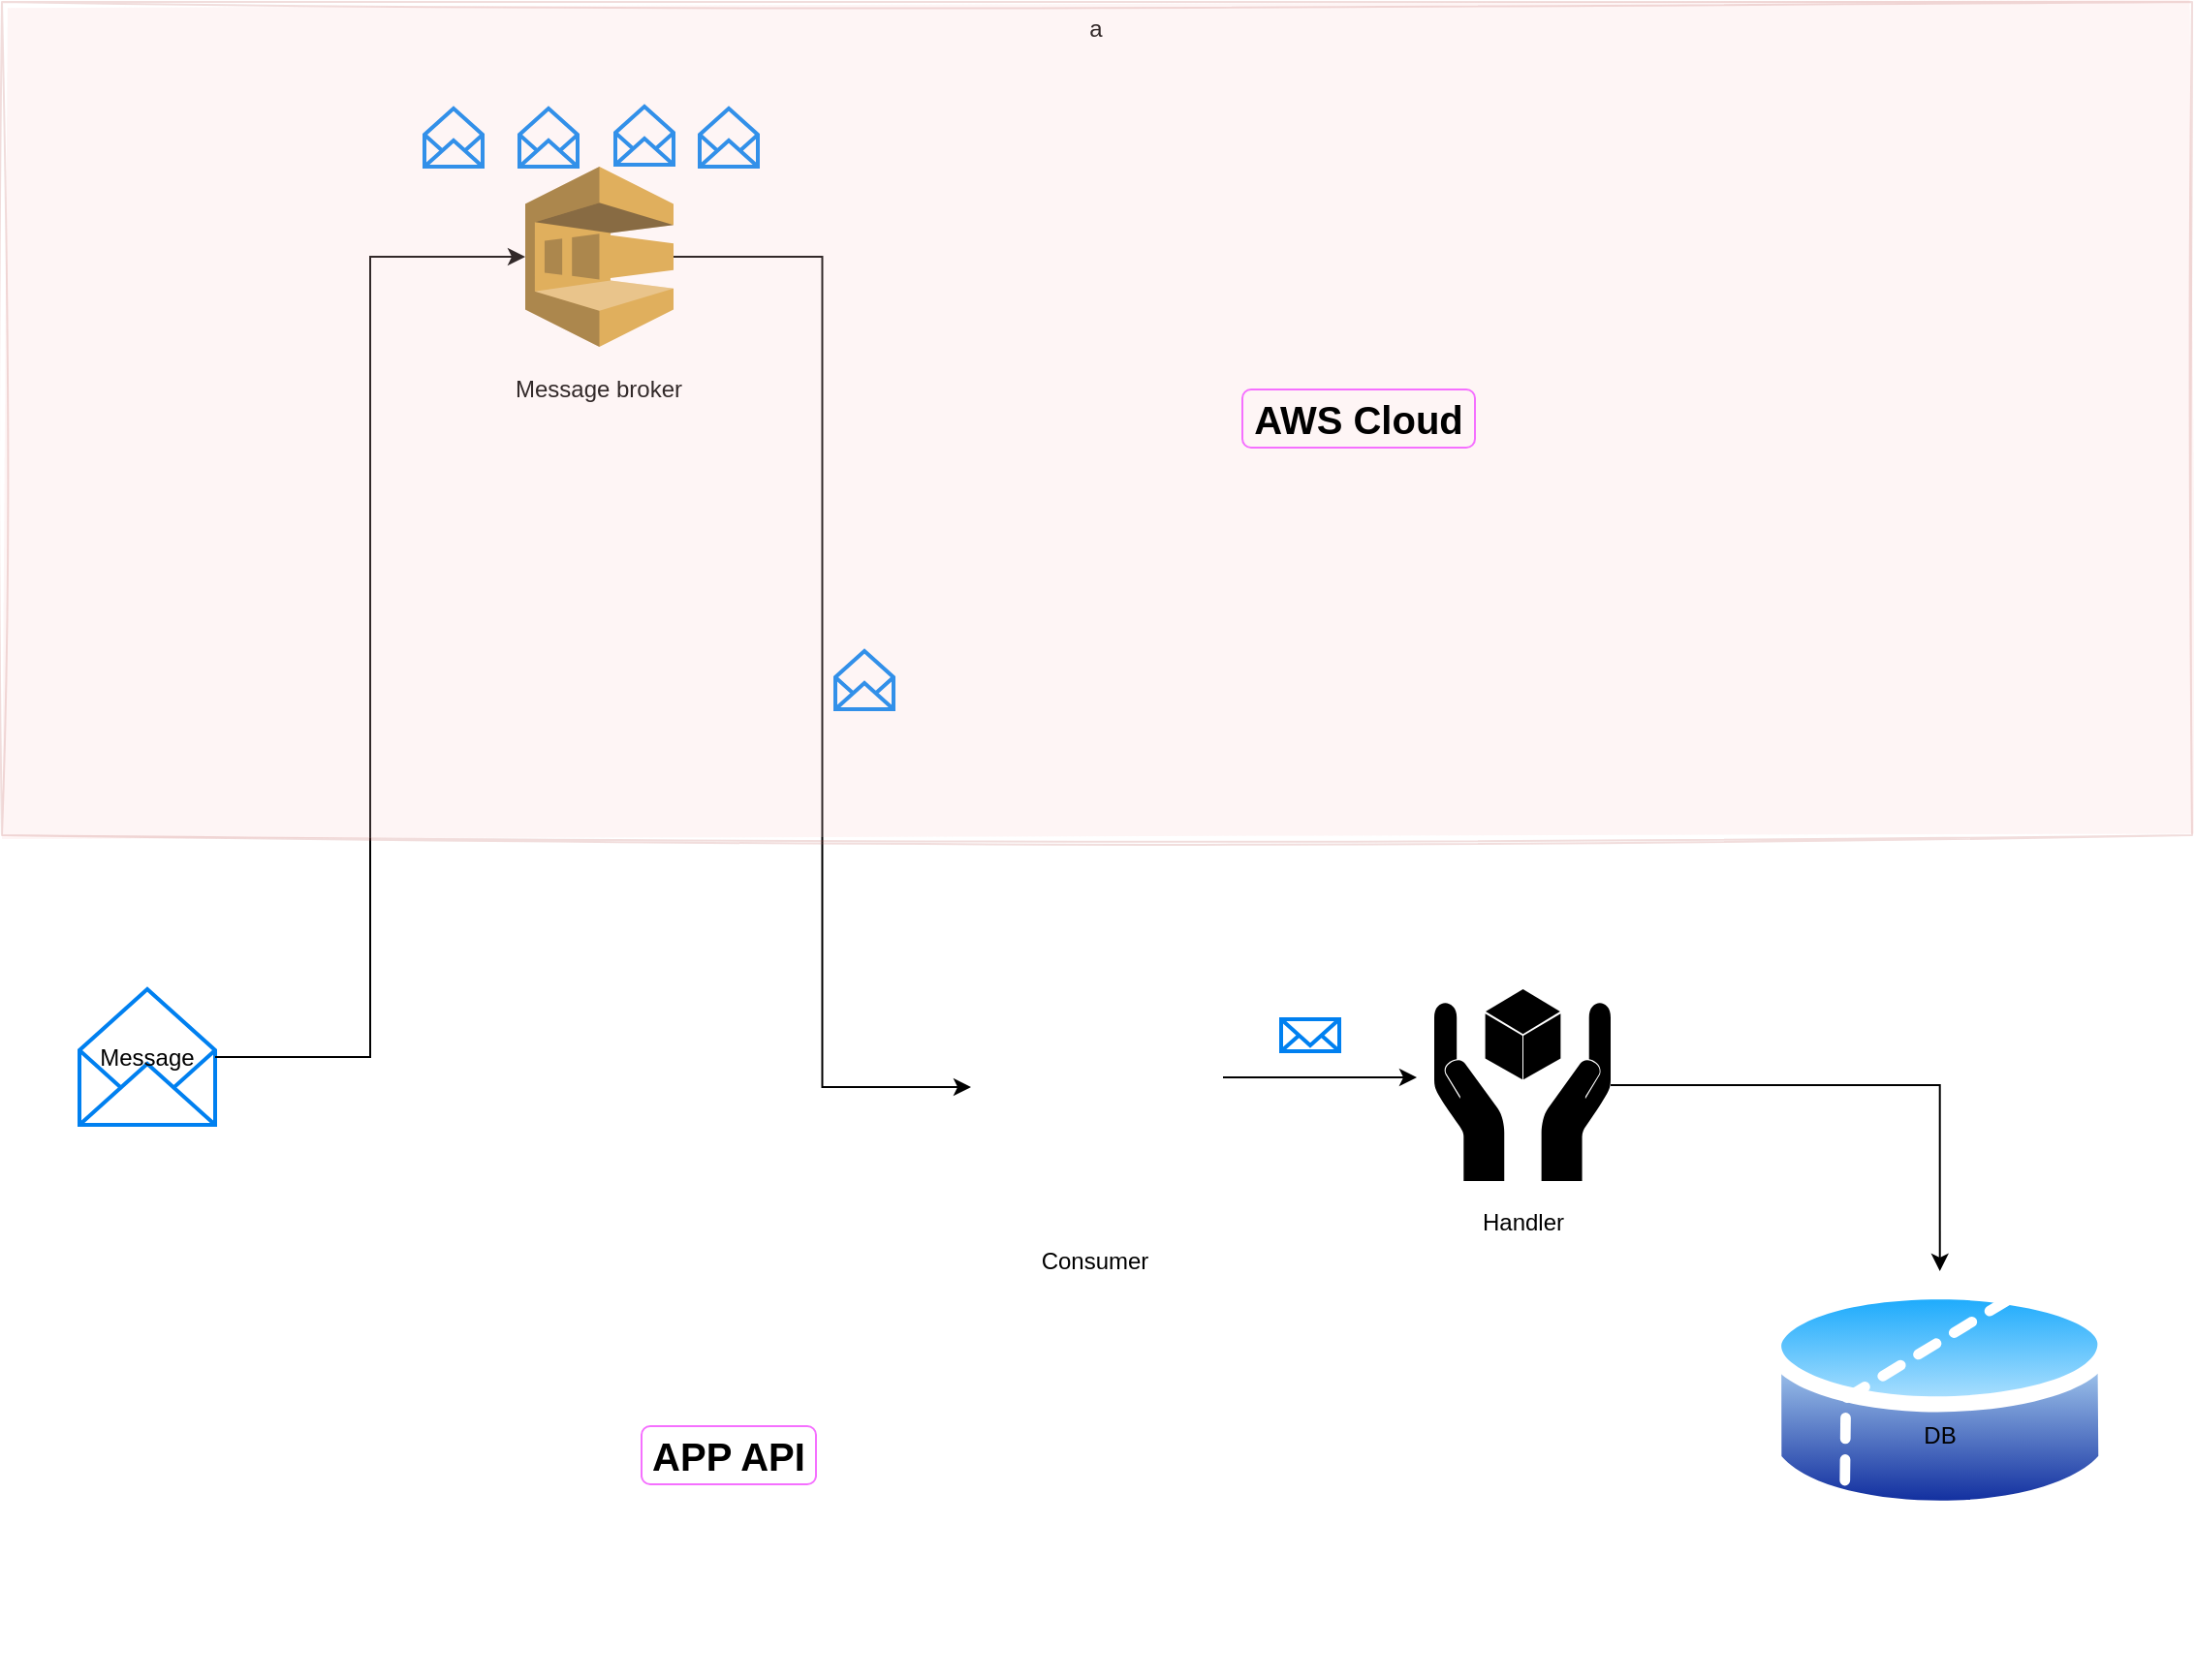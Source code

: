 <mxfile version="22.1.3" type="github">
  <diagram name="Page-1" id="4q26qJB8h1xlV2VEaWh9">
    <mxGraphModel dx="2416" dy="954" grid="1" gridSize="10" guides="1" tooltips="1" connect="1" arrows="1" fold="1" page="1" pageScale="1" pageWidth="850" pageHeight="1100" background="#ffffff" math="0" shadow="0">
      <root>
        <mxCell id="0" />
        <mxCell id="1" parent="0" />
        <mxCell id="dwCEy1wvzUhCil-UO2eu-40" value="a" style="group" vertex="1" connectable="0" parent="1">
          <mxGeometry x="-190" y="50" width="1131" height="865" as="geometry" />
        </mxCell>
        <mxCell id="dwCEy1wvzUhCil-UO2eu-1" value="" style="html=1;verticalLabelPosition=bottom;align=center;labelBackgroundColor=#ffffff;verticalAlign=top;strokeWidth=2;strokeColor=#0080F0;shadow=0;dashed=0;shape=mxgraph.ios7.icons.envelope_(empty);" vertex="1" parent="dwCEy1wvzUhCil-UO2eu-40">
          <mxGeometry x="41" y="509.5" width="70" height="70" as="geometry" />
        </mxCell>
        <mxCell id="dwCEy1wvzUhCil-UO2eu-2" value="" style="outlineConnect=0;dashed=0;verticalLabelPosition=bottom;verticalAlign=top;align=center;html=1;shape=mxgraph.aws3.sqs;fillColor=#D9A741;gradientColor=none;" vertex="1" parent="dwCEy1wvzUhCil-UO2eu-40">
          <mxGeometry x="271" y="85" width="76.5" height="93" as="geometry" />
        </mxCell>
        <mxCell id="dwCEy1wvzUhCil-UO2eu-4" value="Message&lt;br&gt;" style="text;strokeColor=none;align=center;fillColor=none;html=1;verticalAlign=middle;whiteSpace=wrap;rounded=0;" vertex="1" parent="dwCEy1wvzUhCil-UO2eu-40">
          <mxGeometry x="46" y="530" width="60" height="30" as="geometry" />
        </mxCell>
        <mxCell id="dwCEy1wvzUhCil-UO2eu-5" style="edgeStyle=orthogonalEdgeStyle;rounded=0;orthogonalLoop=1;jettySize=auto;html=1;entryX=0;entryY=0.5;entryDx=0;entryDy=0;entryPerimeter=0;" edge="1" parent="dwCEy1wvzUhCil-UO2eu-40" source="dwCEy1wvzUhCil-UO2eu-1" target="dwCEy1wvzUhCil-UO2eu-2">
          <mxGeometry relative="1" as="geometry" />
        </mxCell>
        <mxCell id="dwCEy1wvzUhCil-UO2eu-6" value="" style="shape=mxgraph.signs.safety.handle_with_care;html=1;pointerEvents=1;fillColor=#000000;strokeColor=none;verticalLabelPosition=bottom;verticalAlign=top;align=center;" vertex="1" parent="dwCEy1wvzUhCil-UO2eu-40">
          <mxGeometry x="740" y="509.5" width="91" height="99" as="geometry" />
        </mxCell>
        <mxCell id="dwCEy1wvzUhCil-UO2eu-7" value="Handler&lt;br&gt;" style="text;strokeColor=none;align=center;fillColor=none;html=1;verticalAlign=middle;whiteSpace=wrap;rounded=0;" vertex="1" parent="dwCEy1wvzUhCil-UO2eu-40">
          <mxGeometry x="755.5" y="615" width="60" height="30" as="geometry" />
        </mxCell>
        <mxCell id="dwCEy1wvzUhCil-UO2eu-14" value="Consumer&lt;br&gt;" style="text;strokeColor=none;align=center;fillColor=none;html=1;verticalAlign=middle;whiteSpace=wrap;rounded=0;" vertex="1" parent="dwCEy1wvzUhCil-UO2eu-40">
          <mxGeometry x="535" y="635" width="60" height="30" as="geometry" />
        </mxCell>
        <mxCell id="dwCEy1wvzUhCil-UO2eu-15" value="" style="image;aspect=fixed;perimeter=ellipsePerimeter;html=1;align=center;shadow=0;dashed=0;spacingTop=3;image=img/lib/active_directory/database_partition_2.svg;" vertex="1" parent="dwCEy1wvzUhCil-UO2eu-40">
          <mxGeometry x="911" y="655" width="179.73" height="133" as="geometry" />
        </mxCell>
        <mxCell id="dwCEy1wvzUhCil-UO2eu-25" style="edgeStyle=orthogonalEdgeStyle;rounded=0;orthogonalLoop=1;jettySize=auto;html=1;" edge="1" parent="dwCEy1wvzUhCil-UO2eu-40" source="dwCEy1wvzUhCil-UO2eu-6" target="dwCEy1wvzUhCil-UO2eu-15">
          <mxGeometry relative="1" as="geometry" />
        </mxCell>
        <mxCell id="dwCEy1wvzUhCil-UO2eu-17" value="DB" style="text;strokeColor=none;align=center;fillColor=none;html=1;verticalAlign=middle;whiteSpace=wrap;rounded=0;" vertex="1" parent="dwCEy1wvzUhCil-UO2eu-40">
          <mxGeometry x="970.86" y="725" width="60" height="30" as="geometry" />
        </mxCell>
        <mxCell id="dwCEy1wvzUhCil-UO2eu-19" value="" style="shape=image;html=1;verticalAlign=top;verticalLabelPosition=bottom;labelBackgroundColor=#ffffff;imageAspect=0;aspect=fixed;image=https://cdn3.iconfinder.com/data/icons/strokeline/128/25_icons-128.png;" vertex="1" parent="dwCEy1wvzUhCil-UO2eu-40">
          <mxGeometry x="501" y="496" width="128" height="128" as="geometry" />
        </mxCell>
        <mxCell id="dwCEy1wvzUhCil-UO2eu-20" style="edgeStyle=orthogonalEdgeStyle;rounded=0;orthogonalLoop=1;jettySize=auto;html=1;entryX=0;entryY=0.5;entryDx=0;entryDy=0;" edge="1" parent="dwCEy1wvzUhCil-UO2eu-40" source="dwCEy1wvzUhCil-UO2eu-2" target="dwCEy1wvzUhCil-UO2eu-19">
          <mxGeometry relative="1" as="geometry" />
        </mxCell>
        <mxCell id="dwCEy1wvzUhCil-UO2eu-22" style="edgeStyle=orthogonalEdgeStyle;rounded=0;orthogonalLoop=1;jettySize=auto;html=1;" edge="1" parent="dwCEy1wvzUhCil-UO2eu-40">
          <mxGeometry relative="1" as="geometry">
            <mxPoint x="631" y="555" as="sourcePoint" />
            <mxPoint x="731" y="555" as="targetPoint" />
          </mxGeometry>
        </mxCell>
        <mxCell id="dwCEy1wvzUhCil-UO2eu-27" value="Message broker&lt;br&gt;" style="text;strokeColor=none;align=center;fillColor=none;html=1;verticalAlign=middle;whiteSpace=wrap;rounded=0;" vertex="1" parent="dwCEy1wvzUhCil-UO2eu-40">
          <mxGeometry x="264.25" y="185" width="90" height="30" as="geometry" />
        </mxCell>
        <mxCell id="dwCEy1wvzUhCil-UO2eu-28" value="" style="html=1;verticalLabelPosition=bottom;align=center;labelBackgroundColor=#ffffff;verticalAlign=top;strokeWidth=2;strokeColor=#0080F0;shadow=0;dashed=0;shape=mxgraph.ios7.icons.envelope_(empty);" vertex="1" parent="dwCEy1wvzUhCil-UO2eu-40">
          <mxGeometry x="219" y="55" width="30" height="30" as="geometry" />
        </mxCell>
        <mxCell id="dwCEy1wvzUhCil-UO2eu-29" value="" style="html=1;verticalLabelPosition=bottom;align=center;labelBackgroundColor=#ffffff;verticalAlign=top;strokeWidth=2;strokeColor=#0080F0;shadow=0;dashed=0;shape=mxgraph.ios7.icons.envelope_(empty);" vertex="1" parent="dwCEy1wvzUhCil-UO2eu-40">
          <mxGeometry x="268" y="55" width="30" height="30" as="geometry" />
        </mxCell>
        <mxCell id="dwCEy1wvzUhCil-UO2eu-30" value="" style="html=1;verticalLabelPosition=bottom;align=center;labelBackgroundColor=#ffffff;verticalAlign=top;strokeWidth=2;strokeColor=#0080F0;shadow=0;dashed=0;shape=mxgraph.ios7.icons.envelope_(empty);" vertex="1" parent="dwCEy1wvzUhCil-UO2eu-40">
          <mxGeometry x="317.5" y="54" width="30" height="30" as="geometry" />
        </mxCell>
        <mxCell id="dwCEy1wvzUhCil-UO2eu-31" value="" style="html=1;verticalLabelPosition=bottom;align=center;labelBackgroundColor=#ffffff;verticalAlign=top;strokeWidth=2;strokeColor=#0080F0;shadow=0;dashed=0;shape=mxgraph.ios7.icons.envelope_(empty);" vertex="1" parent="dwCEy1wvzUhCil-UO2eu-40">
          <mxGeometry x="361" y="55" width="30" height="30" as="geometry" />
        </mxCell>
        <mxCell id="dwCEy1wvzUhCil-UO2eu-32" value="" style="html=1;verticalLabelPosition=bottom;align=center;labelBackgroundColor=#ffffff;verticalAlign=top;strokeWidth=2;strokeColor=#0080F0;shadow=0;dashed=0;shape=mxgraph.ios7.icons.envelope_(empty);" vertex="1" parent="dwCEy1wvzUhCil-UO2eu-40">
          <mxGeometry x="431" y="335" width="30" height="30" as="geometry" />
        </mxCell>
        <mxCell id="dwCEy1wvzUhCil-UO2eu-34" value="" style="html=1;verticalLabelPosition=bottom;align=center;labelBackgroundColor=#ffffff;verticalAlign=top;strokeWidth=2;strokeColor=#0080F0;shadow=0;dashed=0;shape=mxgraph.ios7.icons.mail;" vertex="1" parent="dwCEy1wvzUhCil-UO2eu-40">
          <mxGeometry x="661" y="525" width="30" height="16.5" as="geometry" />
        </mxCell>
        <mxCell id="dwCEy1wvzUhCil-UO2eu-37" value="" style="rounded=0;whiteSpace=wrap;html=1;fillColor=#f8cecc;shadow=0;glass=0;sketch=1;curveFitting=1;jiggle=2;fillStyle=solid;strokeColor=#b85450;opacity=20;" vertex="1" parent="dwCEy1wvzUhCil-UO2eu-40">
          <mxGeometry x="1" width="1130" height="430" as="geometry" />
        </mxCell>
        <mxCell id="dwCEy1wvzUhCil-UO2eu-38" value="APP API&lt;br style=&quot;font-size: 20px;&quot;&gt;" style="text;strokeColor=#F570FF;align=center;fillColor=none;html=1;verticalAlign=middle;whiteSpace=wrap;rounded=1;strokeWidth=1;perimeterSpacing=10;fontStyle=1;fontSize=20;" vertex="1" parent="dwCEy1wvzUhCil-UO2eu-40">
          <mxGeometry x="331" y="735" width="90" height="30" as="geometry" />
        </mxCell>
        <mxCell id="dwCEy1wvzUhCil-UO2eu-39" value="AWS Cloud" style="text;strokeColor=#F570FF;align=center;fillColor=none;html=1;verticalAlign=middle;whiteSpace=wrap;rounded=1;strokeWidth=1;perimeterSpacing=10;fontStyle=1;fontSize=20;" vertex="1" parent="dwCEy1wvzUhCil-UO2eu-40">
          <mxGeometry x="641" y="200" width="120" height="30" as="geometry" />
        </mxCell>
      </root>
    </mxGraphModel>
  </diagram>
</mxfile>
